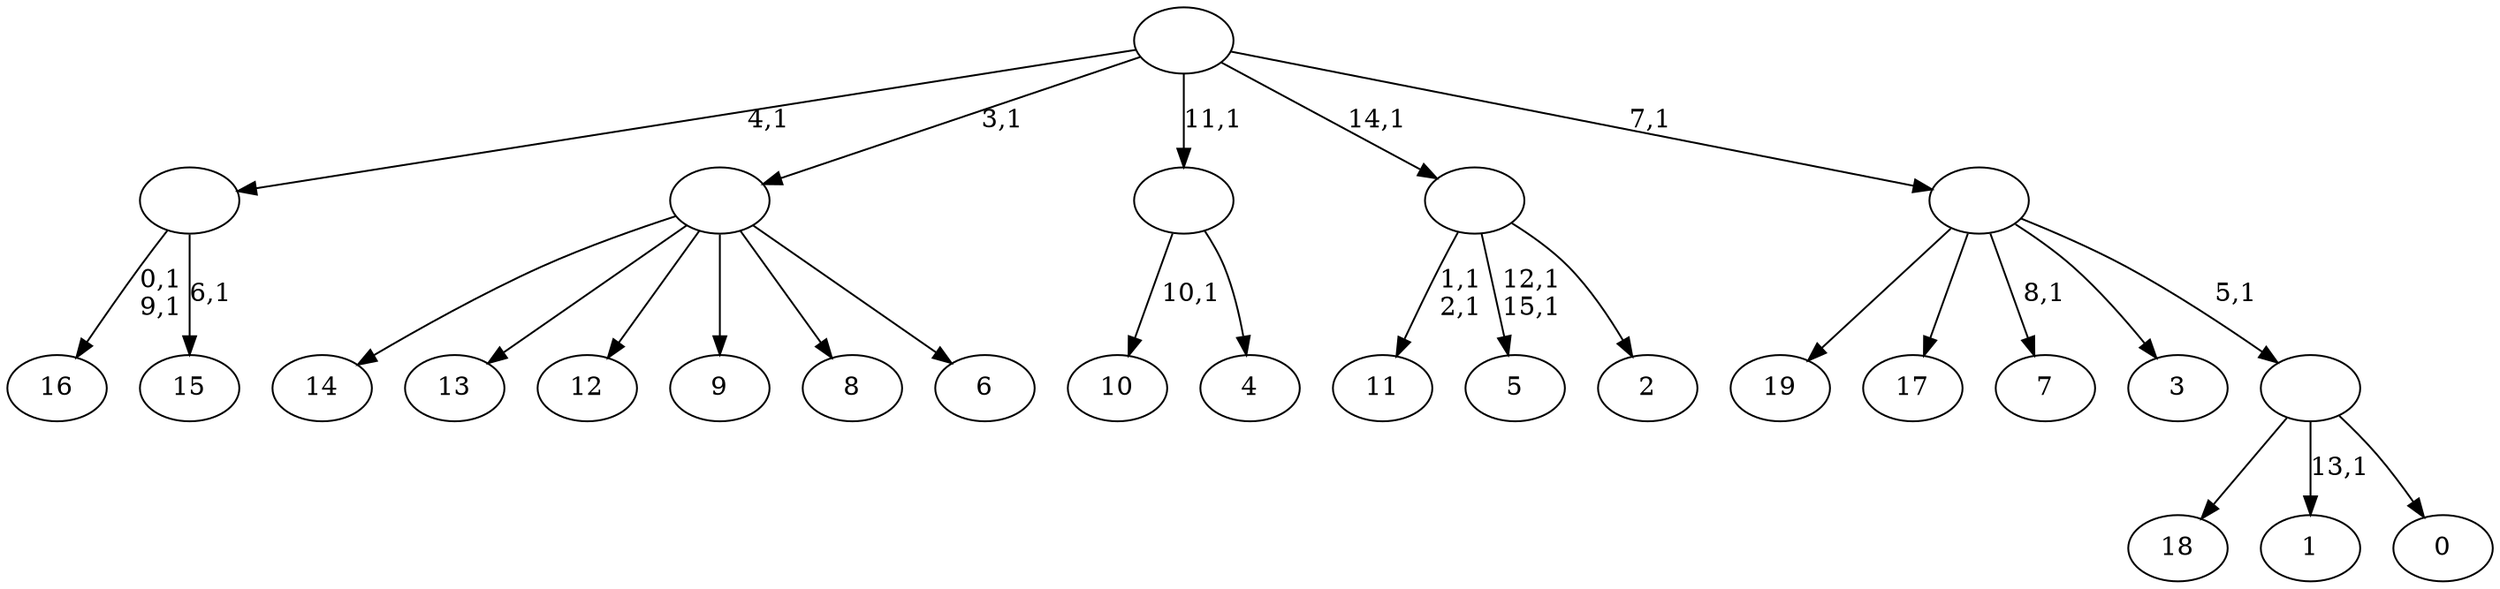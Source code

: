 digraph T {
	36 [label="19"]
	35 [label="18"]
	34 [label="17"]
	33 [label="16"]
	30 [label="15"]
	28 [label=""]
	27 [label="14"]
	26 [label="13"]
	25 [label="12"]
	24 [label="11"]
	21 [label="10"]
	19 [label="9"]
	18 [label="8"]
	17 [label="7"]
	15 [label="6"]
	14 [label=""]
	13 [label="5"]
	10 [label="4"]
	9 [label=""]
	8 [label="3"]
	7 [label="2"]
	6 [label=""]
	5 [label="1"]
	3 [label="0"]
	2 [label=""]
	1 [label=""]
	0 [label=""]
	28 -> 30 [label="6,1"]
	28 -> 33 [label="0,1\n9,1"]
	14 -> 27 [label=""]
	14 -> 26 [label=""]
	14 -> 25 [label=""]
	14 -> 19 [label=""]
	14 -> 18 [label=""]
	14 -> 15 [label=""]
	9 -> 21 [label="10,1"]
	9 -> 10 [label=""]
	6 -> 13 [label="12,1\n15,1"]
	6 -> 24 [label="1,1\n2,1"]
	6 -> 7 [label=""]
	2 -> 5 [label="13,1"]
	2 -> 35 [label=""]
	2 -> 3 [label=""]
	1 -> 17 [label="8,1"]
	1 -> 36 [label=""]
	1 -> 34 [label=""]
	1 -> 8 [label=""]
	1 -> 2 [label="5,1"]
	0 -> 28 [label="4,1"]
	0 -> 14 [label="3,1"]
	0 -> 9 [label="11,1"]
	0 -> 6 [label="14,1"]
	0 -> 1 [label="7,1"]
}
